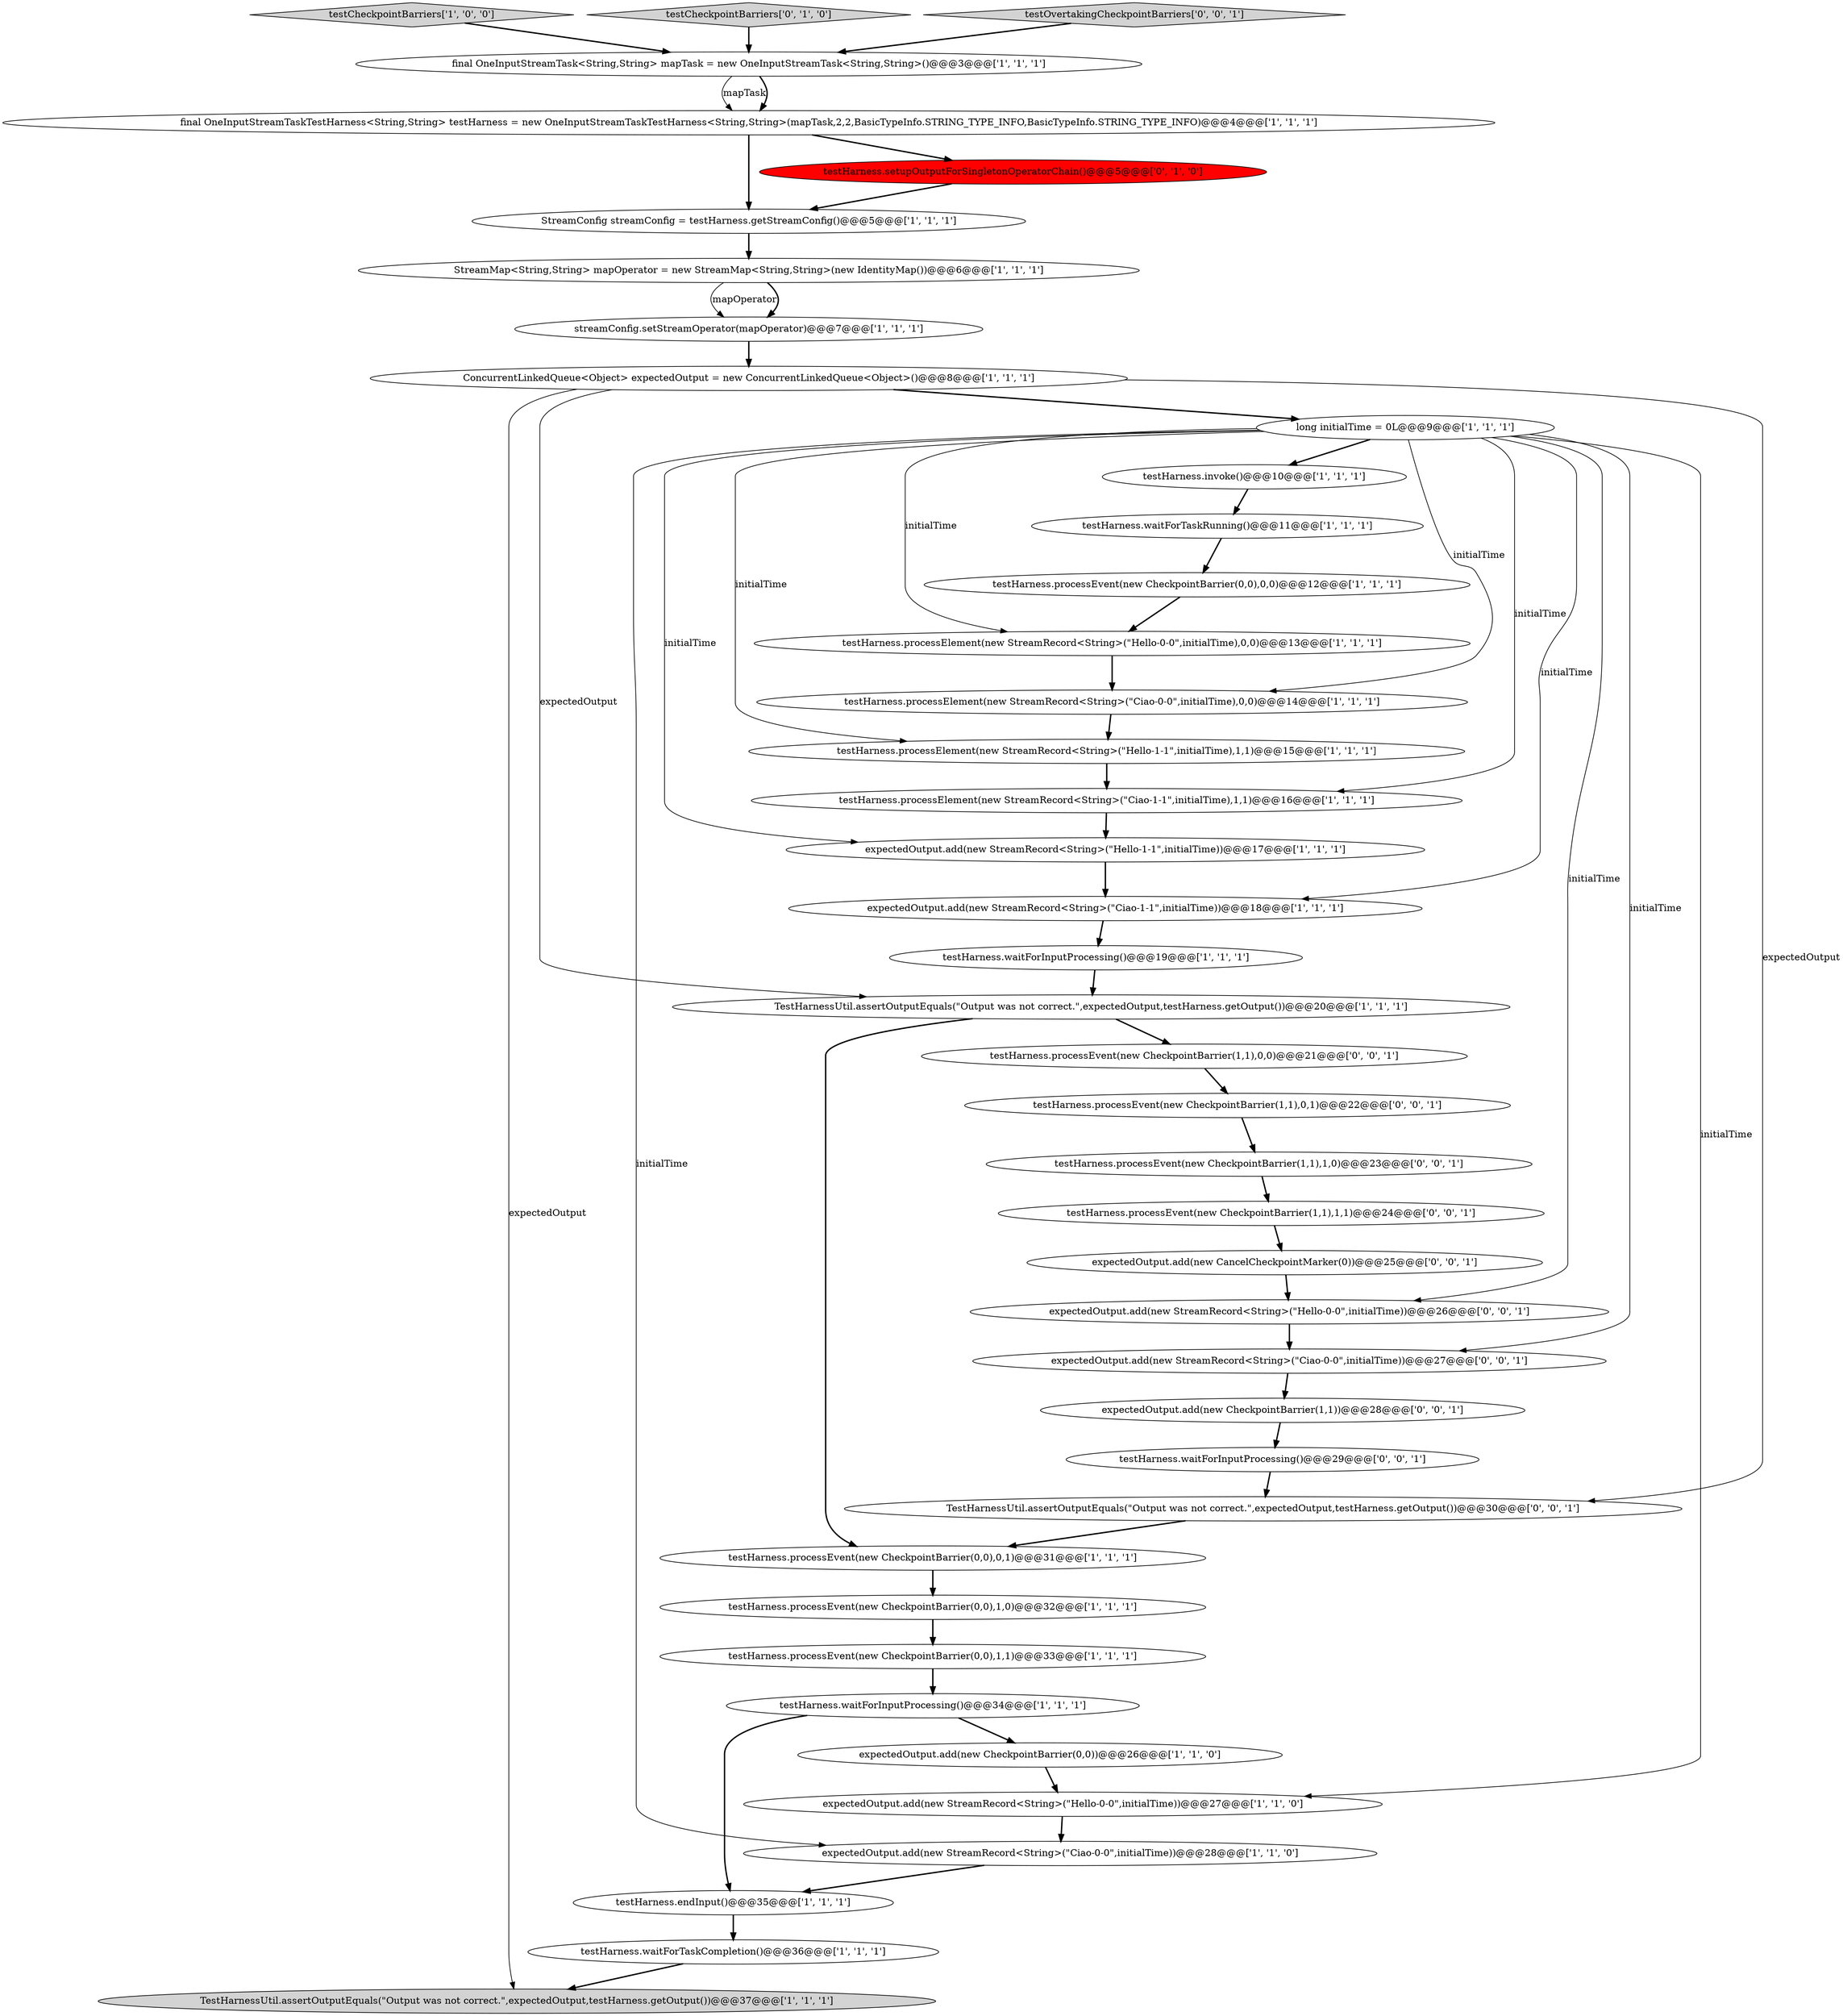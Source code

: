 digraph {
6 [style = filled, label = "testHarness.processElement(new StreamRecord<String>(\"Ciao-0-0\",initialTime),0,0)@@@14@@@['1', '1', '1']", fillcolor = white, shape = ellipse image = "AAA0AAABBB1BBB"];
15 [style = filled, label = "testHarness.processEvent(new CheckpointBarrier(0,0),1,1)@@@33@@@['1', '1', '1']", fillcolor = white, shape = ellipse image = "AAA0AAABBB1BBB"];
3 [style = filled, label = "ConcurrentLinkedQueue<Object> expectedOutput = new ConcurrentLinkedQueue<Object>()@@@8@@@['1', '1', '1']", fillcolor = white, shape = ellipse image = "AAA0AAABBB1BBB"];
8 [style = filled, label = "streamConfig.setStreamOperator(mapOperator)@@@7@@@['1', '1', '1']", fillcolor = white, shape = ellipse image = "AAA0AAABBB1BBB"];
36 [style = filled, label = "testHarness.waitForInputProcessing()@@@29@@@['0', '0', '1']", fillcolor = white, shape = ellipse image = "AAA0AAABBB3BBB"];
41 [style = filled, label = "expectedOutput.add(new CheckpointBarrier(1,1))@@@28@@@['0', '0', '1']", fillcolor = white, shape = ellipse image = "AAA0AAABBB3BBB"];
39 [style = filled, label = "testHarness.processEvent(new CheckpointBarrier(1,1),0,1)@@@22@@@['0', '0', '1']", fillcolor = white, shape = ellipse image = "AAA0AAABBB3BBB"];
38 [style = filled, label = "expectedOutput.add(new CancelCheckpointMarker(0))@@@25@@@['0', '0', '1']", fillcolor = white, shape = ellipse image = "AAA0AAABBB3BBB"];
0 [style = filled, label = "expectedOutput.add(new StreamRecord<String>(\"Ciao-1-1\",initialTime))@@@18@@@['1', '1', '1']", fillcolor = white, shape = ellipse image = "AAA0AAABBB1BBB"];
20 [style = filled, label = "StreamConfig streamConfig = testHarness.getStreamConfig()@@@5@@@['1', '1', '1']", fillcolor = white, shape = ellipse image = "AAA0AAABBB1BBB"];
31 [style = filled, label = "TestHarnessUtil.assertOutputEquals(\"Output was not correct.\",expectedOutput,testHarness.getOutput())@@@30@@@['0', '0', '1']", fillcolor = white, shape = ellipse image = "AAA0AAABBB3BBB"];
21 [style = filled, label = "testHarness.waitForTaskRunning()@@@11@@@['1', '1', '1']", fillcolor = white, shape = ellipse image = "AAA0AAABBB1BBB"];
17 [style = filled, label = "final OneInputStreamTaskTestHarness<String,String> testHarness = new OneInputStreamTaskTestHarness<String,String>(mapTask,2,2,BasicTypeInfo.STRING_TYPE_INFO,BasicTypeInfo.STRING_TYPE_INFO)@@@4@@@['1', '1', '1']", fillcolor = white, shape = ellipse image = "AAA0AAABBB1BBB"];
23 [style = filled, label = "testCheckpointBarriers['1', '0', '0']", fillcolor = lightgray, shape = diamond image = "AAA0AAABBB1BBB"];
19 [style = filled, label = "TestHarnessUtil.assertOutputEquals(\"Output was not correct.\",expectedOutput,testHarness.getOutput())@@@37@@@['1', '1', '1']", fillcolor = lightgray, shape = ellipse image = "AAA0AAABBB1BBB"];
29 [style = filled, label = "testCheckpointBarriers['0', '1', '0']", fillcolor = lightgray, shape = diamond image = "AAA0AAABBB2BBB"];
37 [style = filled, label = "testHarness.processEvent(new CheckpointBarrier(1,1),0,0)@@@21@@@['0', '0', '1']", fillcolor = white, shape = ellipse image = "AAA0AAABBB3BBB"];
16 [style = filled, label = "testHarness.processElement(new StreamRecord<String>(\"Hello-0-0\",initialTime),0,0)@@@13@@@['1', '1', '1']", fillcolor = white, shape = ellipse image = "AAA0AAABBB1BBB"];
4 [style = filled, label = "testHarness.endInput()@@@35@@@['1', '1', '1']", fillcolor = white, shape = ellipse image = "AAA0AAABBB1BBB"];
24 [style = filled, label = "testHarness.waitForInputProcessing()@@@19@@@['1', '1', '1']", fillcolor = white, shape = ellipse image = "AAA0AAABBB1BBB"];
28 [style = filled, label = "final OneInputStreamTask<String,String> mapTask = new OneInputStreamTask<String,String>()@@@3@@@['1', '1', '1']", fillcolor = white, shape = ellipse image = "AAA0AAABBB1BBB"];
7 [style = filled, label = "testHarness.processElement(new StreamRecord<String>(\"Hello-1-1\",initialTime),1,1)@@@15@@@['1', '1', '1']", fillcolor = white, shape = ellipse image = "AAA0AAABBB1BBB"];
10 [style = filled, label = "expectedOutput.add(new StreamRecord<String>(\"Hello-1-1\",initialTime))@@@17@@@['1', '1', '1']", fillcolor = white, shape = ellipse image = "AAA0AAABBB1BBB"];
12 [style = filled, label = "testHarness.processEvent(new CheckpointBarrier(0,0),0,1)@@@31@@@['1', '1', '1']", fillcolor = white, shape = ellipse image = "AAA0AAABBB1BBB"];
9 [style = filled, label = "testHarness.processElement(new StreamRecord<String>(\"Ciao-1-1\",initialTime),1,1)@@@16@@@['1', '1', '1']", fillcolor = white, shape = ellipse image = "AAA0AAABBB1BBB"];
5 [style = filled, label = "expectedOutput.add(new StreamRecord<String>(\"Ciao-0-0\",initialTime))@@@28@@@['1', '1', '0']", fillcolor = white, shape = ellipse image = "AAA0AAABBB1BBB"];
40 [style = filled, label = "testHarness.processEvent(new CheckpointBarrier(1,1),1,0)@@@23@@@['0', '0', '1']", fillcolor = white, shape = ellipse image = "AAA0AAABBB3BBB"];
11 [style = filled, label = "testHarness.waitForInputProcessing()@@@34@@@['1', '1', '1']", fillcolor = white, shape = ellipse image = "AAA0AAABBB1BBB"];
33 [style = filled, label = "expectedOutput.add(new StreamRecord<String>(\"Ciao-0-0\",initialTime))@@@27@@@['0', '0', '1']", fillcolor = white, shape = ellipse image = "AAA0AAABBB3BBB"];
27 [style = filled, label = "testHarness.invoke()@@@10@@@['1', '1', '1']", fillcolor = white, shape = ellipse image = "AAA0AAABBB1BBB"];
35 [style = filled, label = "testOvertakingCheckpointBarriers['0', '0', '1']", fillcolor = lightgray, shape = diamond image = "AAA0AAABBB3BBB"];
1 [style = filled, label = "long initialTime = 0L@@@9@@@['1', '1', '1']", fillcolor = white, shape = ellipse image = "AAA0AAABBB1BBB"];
34 [style = filled, label = "testHarness.processEvent(new CheckpointBarrier(1,1),1,1)@@@24@@@['0', '0', '1']", fillcolor = white, shape = ellipse image = "AAA0AAABBB3BBB"];
22 [style = filled, label = "testHarness.processEvent(new CheckpointBarrier(0,0),0,0)@@@12@@@['1', '1', '1']", fillcolor = white, shape = ellipse image = "AAA0AAABBB1BBB"];
18 [style = filled, label = "expectedOutput.add(new CheckpointBarrier(0,0))@@@26@@@['1', '1', '0']", fillcolor = white, shape = ellipse image = "AAA0AAABBB1BBB"];
30 [style = filled, label = "testHarness.setupOutputForSingletonOperatorChain()@@@5@@@['0', '1', '0']", fillcolor = red, shape = ellipse image = "AAA1AAABBB2BBB"];
25 [style = filled, label = "StreamMap<String,String> mapOperator = new StreamMap<String,String>(new IdentityMap())@@@6@@@['1', '1', '1']", fillcolor = white, shape = ellipse image = "AAA0AAABBB1BBB"];
2 [style = filled, label = "testHarness.processEvent(new CheckpointBarrier(0,0),1,0)@@@32@@@['1', '1', '1']", fillcolor = white, shape = ellipse image = "AAA0AAABBB1BBB"];
13 [style = filled, label = "testHarness.waitForTaskCompletion()@@@36@@@['1', '1', '1']", fillcolor = white, shape = ellipse image = "AAA0AAABBB1BBB"];
14 [style = filled, label = "TestHarnessUtil.assertOutputEquals(\"Output was not correct.\",expectedOutput,testHarness.getOutput())@@@20@@@['1', '1', '1']", fillcolor = white, shape = ellipse image = "AAA0AAABBB1BBB"];
32 [style = filled, label = "expectedOutput.add(new StreamRecord<String>(\"Hello-0-0\",initialTime))@@@26@@@['0', '0', '1']", fillcolor = white, shape = ellipse image = "AAA0AAABBB3BBB"];
26 [style = filled, label = "expectedOutput.add(new StreamRecord<String>(\"Hello-0-0\",initialTime))@@@27@@@['1', '1', '0']", fillcolor = white, shape = ellipse image = "AAA0AAABBB1BBB"];
25->8 [style = solid, label="mapOperator"];
3->31 [style = solid, label="expectedOutput"];
1->33 [style = solid, label="initialTime"];
3->1 [style = bold, label=""];
22->16 [style = bold, label=""];
26->5 [style = bold, label=""];
30->20 [style = bold, label=""];
1->7 [style = solid, label="initialTime"];
16->6 [style = bold, label=""];
4->13 [style = bold, label=""];
8->3 [style = bold, label=""];
1->27 [style = bold, label=""];
18->26 [style = bold, label=""];
36->31 [style = bold, label=""];
1->6 [style = solid, label="initialTime"];
28->17 [style = solid, label="mapTask"];
11->4 [style = bold, label=""];
1->16 [style = solid, label="initialTime"];
33->41 [style = bold, label=""];
17->30 [style = bold, label=""];
40->34 [style = bold, label=""];
9->10 [style = bold, label=""];
1->10 [style = solid, label="initialTime"];
20->25 [style = bold, label=""];
31->12 [style = bold, label=""];
32->33 [style = bold, label=""];
11->18 [style = bold, label=""];
24->14 [style = bold, label=""];
38->32 [style = bold, label=""];
29->28 [style = bold, label=""];
1->32 [style = solid, label="initialTime"];
7->9 [style = bold, label=""];
23->28 [style = bold, label=""];
1->0 [style = solid, label="initialTime"];
3->14 [style = solid, label="expectedOutput"];
35->28 [style = bold, label=""];
12->2 [style = bold, label=""];
13->19 [style = bold, label=""];
41->36 [style = bold, label=""];
15->11 [style = bold, label=""];
21->22 [style = bold, label=""];
39->40 [style = bold, label=""];
0->24 [style = bold, label=""];
14->12 [style = bold, label=""];
1->26 [style = solid, label="initialTime"];
10->0 [style = bold, label=""];
2->15 [style = bold, label=""];
5->4 [style = bold, label=""];
1->9 [style = solid, label="initialTime"];
28->17 [style = bold, label=""];
25->8 [style = bold, label=""];
34->38 [style = bold, label=""];
6->7 [style = bold, label=""];
1->5 [style = solid, label="initialTime"];
27->21 [style = bold, label=""];
37->39 [style = bold, label=""];
3->19 [style = solid, label="expectedOutput"];
17->20 [style = bold, label=""];
14->37 [style = bold, label=""];
}
